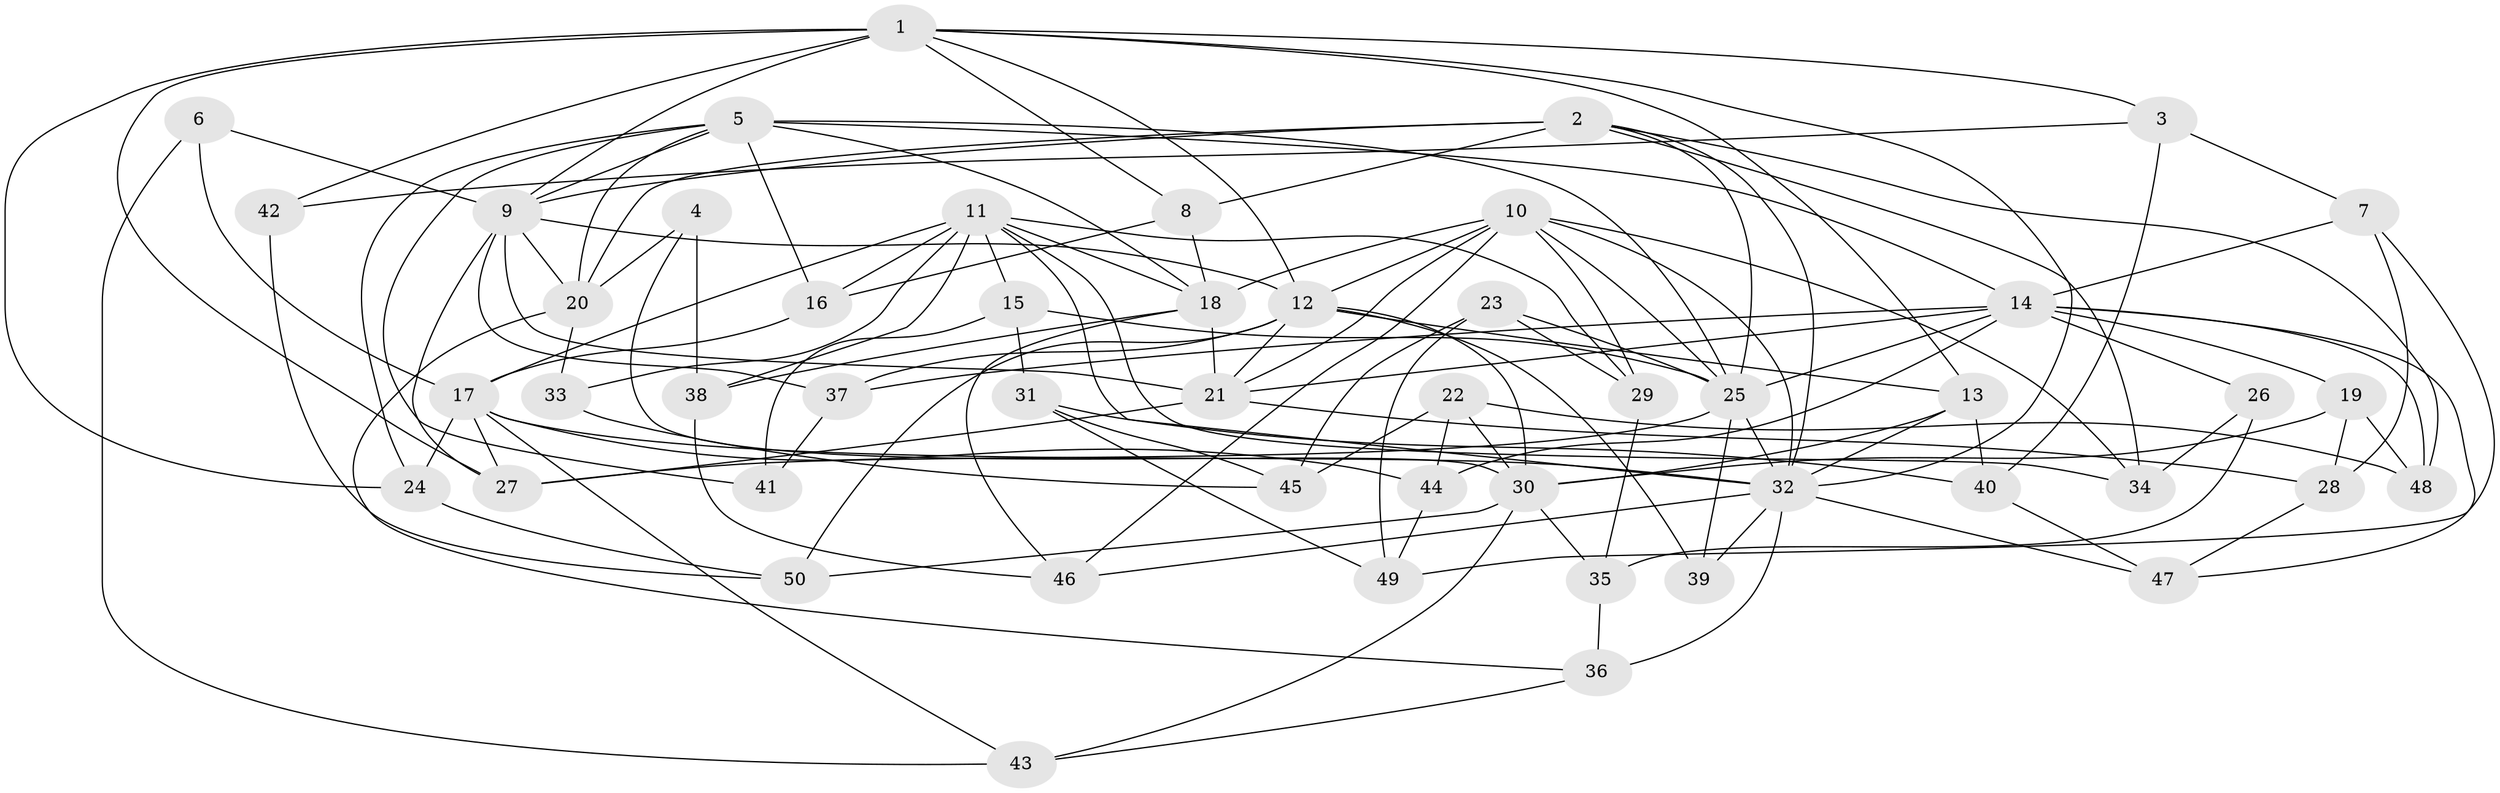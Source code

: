 // original degree distribution, {4: 1.0}
// Generated by graph-tools (version 1.1) at 2025/53/03/04/25 22:53:30]
// undirected, 50 vertices, 130 edges
graph export_dot {
  node [color=gray90,style=filled];
  1;
  2;
  3;
  4;
  5;
  6;
  7;
  8;
  9;
  10;
  11;
  12;
  13;
  14;
  15;
  16;
  17;
  18;
  19;
  20;
  21;
  22;
  23;
  24;
  25;
  26;
  27;
  28;
  29;
  30;
  31;
  32;
  33;
  34;
  35;
  36;
  37;
  38;
  39;
  40;
  41;
  42;
  43;
  44;
  45;
  46;
  47;
  48;
  49;
  50;
  1 -- 3 [weight=1.0];
  1 -- 8 [weight=1.0];
  1 -- 9 [weight=1.0];
  1 -- 12 [weight=1.0];
  1 -- 13 [weight=1.0];
  1 -- 24 [weight=1.0];
  1 -- 27 [weight=1.0];
  1 -- 32 [weight=1.0];
  1 -- 42 [weight=2.0];
  2 -- 8 [weight=1.0];
  2 -- 9 [weight=1.0];
  2 -- 20 [weight=2.0];
  2 -- 25 [weight=1.0];
  2 -- 32 [weight=1.0];
  2 -- 34 [weight=1.0];
  2 -- 48 [weight=1.0];
  3 -- 7 [weight=1.0];
  3 -- 40 [weight=1.0];
  3 -- 42 [weight=1.0];
  4 -- 20 [weight=2.0];
  4 -- 30 [weight=1.0];
  4 -- 38 [weight=1.0];
  5 -- 9 [weight=1.0];
  5 -- 14 [weight=2.0];
  5 -- 16 [weight=1.0];
  5 -- 18 [weight=1.0];
  5 -- 20 [weight=1.0];
  5 -- 24 [weight=1.0];
  5 -- 25 [weight=1.0];
  5 -- 41 [weight=2.0];
  6 -- 9 [weight=1.0];
  6 -- 17 [weight=2.0];
  6 -- 43 [weight=1.0];
  7 -- 14 [weight=1.0];
  7 -- 28 [weight=1.0];
  7 -- 49 [weight=1.0];
  8 -- 16 [weight=1.0];
  8 -- 18 [weight=1.0];
  9 -- 12 [weight=1.0];
  9 -- 20 [weight=1.0];
  9 -- 21 [weight=1.0];
  9 -- 27 [weight=2.0];
  9 -- 37 [weight=1.0];
  10 -- 12 [weight=2.0];
  10 -- 18 [weight=1.0];
  10 -- 21 [weight=2.0];
  10 -- 25 [weight=2.0];
  10 -- 29 [weight=1.0];
  10 -- 32 [weight=2.0];
  10 -- 34 [weight=1.0];
  10 -- 46 [weight=1.0];
  11 -- 15 [weight=1.0];
  11 -- 16 [weight=1.0];
  11 -- 17 [weight=2.0];
  11 -- 18 [weight=2.0];
  11 -- 29 [weight=1.0];
  11 -- 32 [weight=1.0];
  11 -- 33 [weight=2.0];
  11 -- 34 [weight=1.0];
  11 -- 38 [weight=1.0];
  12 -- 13 [weight=2.0];
  12 -- 21 [weight=1.0];
  12 -- 30 [weight=1.0];
  12 -- 37 [weight=1.0];
  12 -- 39 [weight=2.0];
  12 -- 50 [weight=1.0];
  13 -- 30 [weight=1.0];
  13 -- 32 [weight=1.0];
  13 -- 40 [weight=1.0];
  14 -- 19 [weight=1.0];
  14 -- 21 [weight=1.0];
  14 -- 25 [weight=1.0];
  14 -- 26 [weight=2.0];
  14 -- 37 [weight=1.0];
  14 -- 44 [weight=1.0];
  14 -- 47 [weight=1.0];
  14 -- 48 [weight=1.0];
  15 -- 25 [weight=1.0];
  15 -- 31 [weight=1.0];
  15 -- 41 [weight=1.0];
  16 -- 17 [weight=1.0];
  17 -- 24 [weight=1.0];
  17 -- 27 [weight=1.0];
  17 -- 32 [weight=1.0];
  17 -- 43 [weight=1.0];
  17 -- 44 [weight=1.0];
  18 -- 21 [weight=1.0];
  18 -- 38 [weight=1.0];
  18 -- 46 [weight=1.0];
  19 -- 28 [weight=1.0];
  19 -- 30 [weight=1.0];
  19 -- 48 [weight=1.0];
  20 -- 33 [weight=1.0];
  20 -- 36 [weight=1.0];
  21 -- 27 [weight=1.0];
  21 -- 28 [weight=1.0];
  22 -- 30 [weight=1.0];
  22 -- 44 [weight=1.0];
  22 -- 45 [weight=1.0];
  22 -- 48 [weight=1.0];
  23 -- 25 [weight=1.0];
  23 -- 29 [weight=1.0];
  23 -- 45 [weight=1.0];
  23 -- 49 [weight=1.0];
  24 -- 50 [weight=1.0];
  25 -- 27 [weight=1.0];
  25 -- 32 [weight=1.0];
  25 -- 39 [weight=1.0];
  26 -- 34 [weight=1.0];
  26 -- 35 [weight=1.0];
  28 -- 47 [weight=1.0];
  29 -- 35 [weight=1.0];
  30 -- 35 [weight=1.0];
  30 -- 43 [weight=1.0];
  30 -- 50 [weight=1.0];
  31 -- 40 [weight=1.0];
  31 -- 45 [weight=1.0];
  31 -- 49 [weight=1.0];
  32 -- 36 [weight=1.0];
  32 -- 39 [weight=1.0];
  32 -- 46 [weight=1.0];
  32 -- 47 [weight=1.0];
  33 -- 45 [weight=1.0];
  35 -- 36 [weight=1.0];
  36 -- 43 [weight=1.0];
  37 -- 41 [weight=1.0];
  38 -- 46 [weight=1.0];
  40 -- 47 [weight=1.0];
  42 -- 50 [weight=1.0];
  44 -- 49 [weight=1.0];
}
